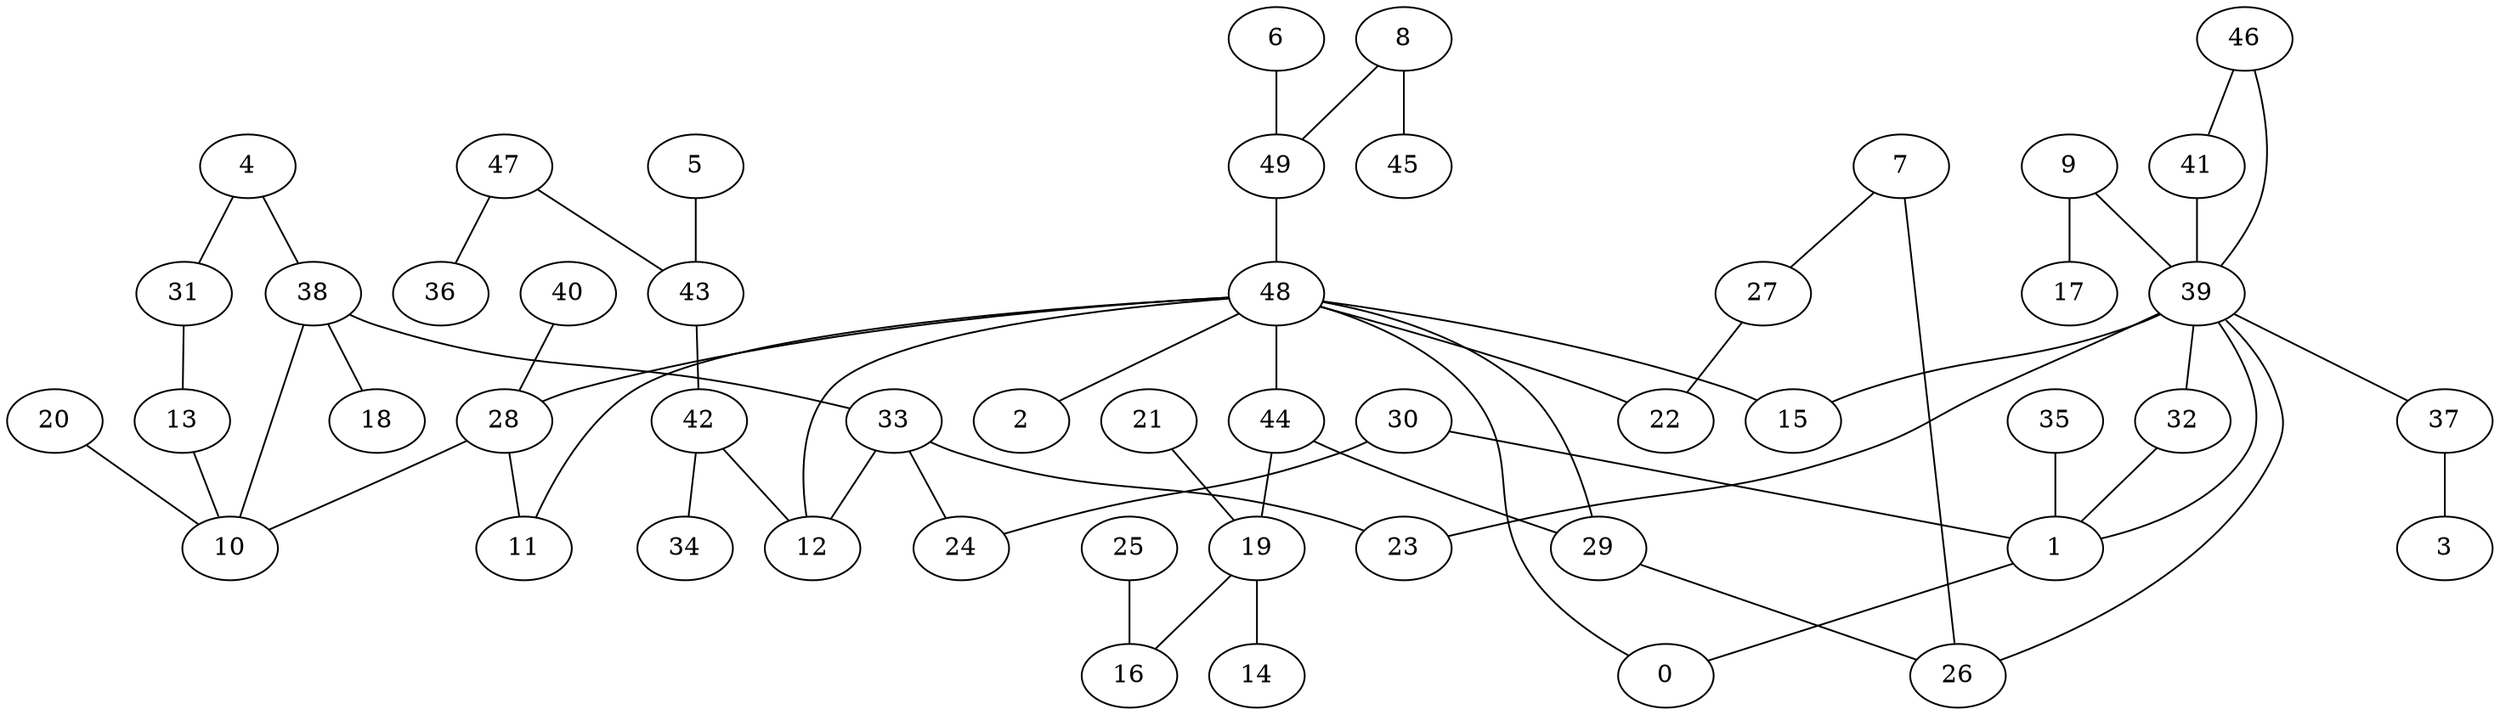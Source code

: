 digraph GG_graph {

subgraph G_graph {
edge [color = black]
"5" -> "43" [dir = none]
"20" -> "10" [dir = none]
"8" -> "45" [dir = none]
"8" -> "49" [dir = none]
"37" -> "3" [dir = none]
"21" -> "19" [dir = none]
"31" -> "13" [dir = none]
"40" -> "28" [dir = none]
"9" -> "17" [dir = none]
"9" -> "39" [dir = none]
"19" -> "14" [dir = none]
"19" -> "16" [dir = none]
"6" -> "49" [dir = none]
"30" -> "1" [dir = none]
"39" -> "26" [dir = none]
"39" -> "37" [dir = none]
"39" -> "1" [dir = none]
"39" -> "32" [dir = none]
"39" -> "15" [dir = none]
"28" -> "11" [dir = none]
"41" -> "39" [dir = none]
"35" -> "1" [dir = none]
"27" -> "22" [dir = none]
"7" -> "27" [dir = none]
"42" -> "34" [dir = none]
"42" -> "12" [dir = none]
"49" -> "48" [dir = none]
"25" -> "16" [dir = none]
"33" -> "23" [dir = none]
"33" -> "24" [dir = none]
"33" -> "12" [dir = none]
"44" -> "19" [dir = none]
"48" -> "28" [dir = none]
"48" -> "2" [dir = none]
"48" -> "22" [dir = none]
"48" -> "12" [dir = none]
"48" -> "44" [dir = none]
"48" -> "29" [dir = none]
"48" -> "0" [dir = none]
"48" -> "15" [dir = none]
"38" -> "10" [dir = none]
"38" -> "18" [dir = none]
"38" -> "33" [dir = none]
"46" -> "41" [dir = none]
"43" -> "42" [dir = none]
"47" -> "36" [dir = none]
"47" -> "43" [dir = none]
"4" -> "31" [dir = none]
"4" -> "38" [dir = none]
"1" -> "0" [dir = none]
"30" -> "24" [dir = none]
"39" -> "23" [dir = none]
"7" -> "26" [dir = none]
"29" -> "26" [dir = none]
"44" -> "29" [dir = none]
"13" -> "10" [dir = none]
"48" -> "11" [dir = none]
"32" -> "1" [dir = none]
"28" -> "10" [dir = none]
"46" -> "39" [dir = none]
}

}
